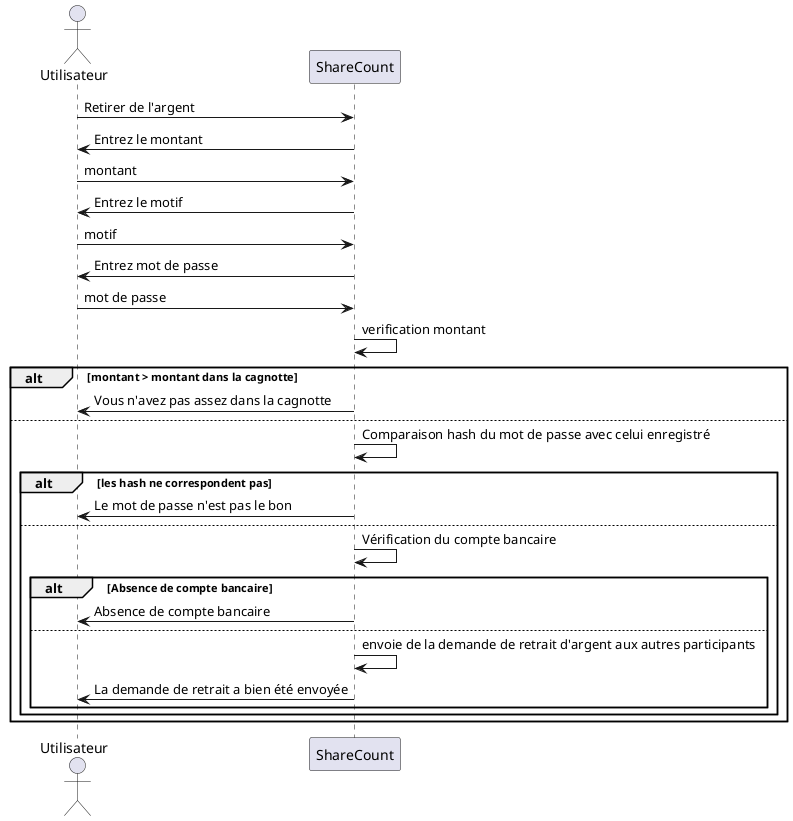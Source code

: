 @startuml  Retirer de l'argent

actor Utilisateur as user
participant ShareCount as sc

user -> sc : Retirer de l'argent
sc -> user : Entrez le montant
user -> sc : montant
sc -> user : Entrez le motif
user -> sc : motif
user <- sc : Entrez mot de passe
user -> sc : mot de passe
sc -> sc : verification montant
alt montant > montant dans la cagnotte
user <- sc : Vous n'avez pas assez dans la cagnotte
else
sc -> sc : Comparaison hash du mot de passe avec celui enregistré
alt les hash ne correspondent pas
user <- sc : Le mot de passe n'est pas le bon
else
sc -> sc : Vérification du compte bancaire

alt Absence de compte bancaire
sc -> user : Absence de compte bancaire
else

sc -> sc 	: envoie de la demande de retrait d'argent aux autres participants
sc -> user : La demande de retrait a bien été envoyée
end
end
end

@enduml